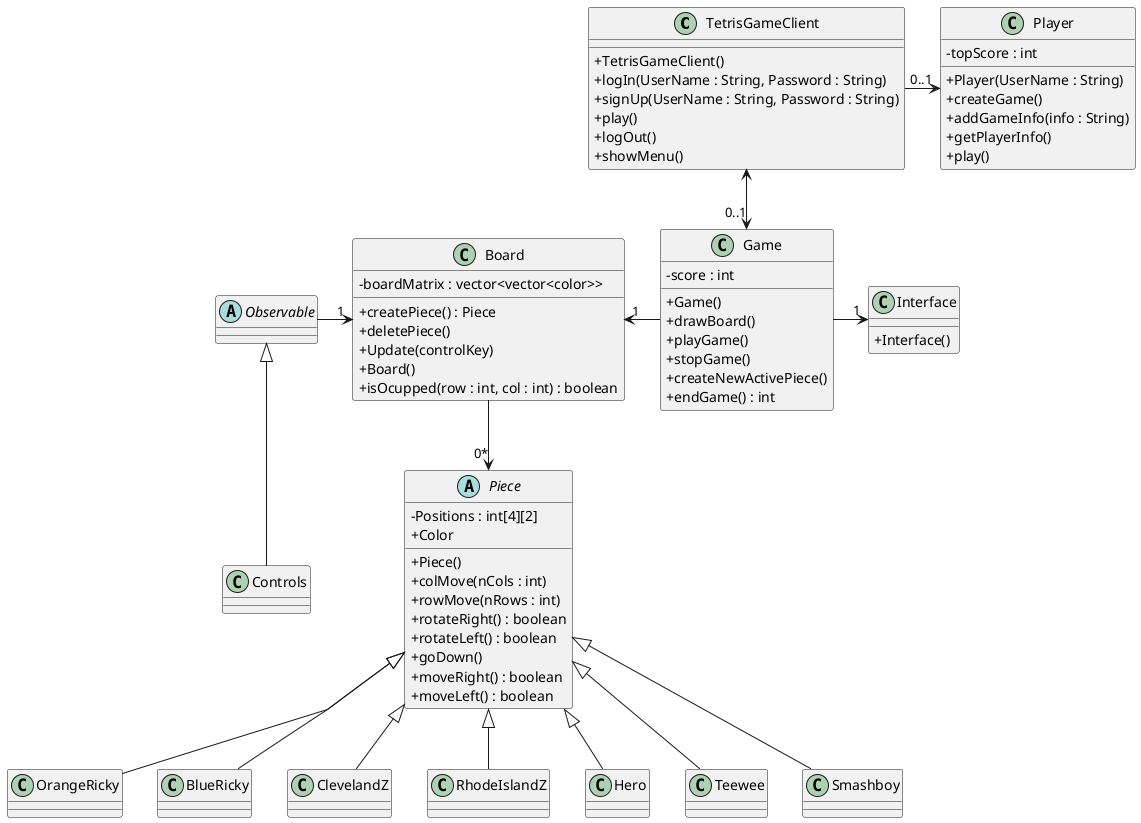   @startuml

skinparam classAttributeIconSize 0
skinparam linetype polyline

class TetrisGameClient {
    + TetrisGameClient()
    + logIn(UserName : String, Password : String)
    + signUp(UserName : String, Password : String)
    + play()
    + logOut()
    + showMenu()  
}

class Player{
    - topScore : int
    + Player(UserName : String)
    + createGame()
    + addGameInfo(info : String)
    + getPlayerInfo()
    + play()
}

class Game {
    - score : int
    + Game()
    + drawBoard()
    + playGame()
    + stopGame()
    + createNewActivePiece()
    + endGame() : int

}

abstract class Observable
class Controls extends Observable

class Board {
    + createPiece() : Piece
    + deletePiece()
    + Update(controlKey)
    + Board()
    - boardMatrix : vector<vector<color>>
    + isOcupped(row : int, col : int) : boolean


}
abstract class Piece {
    + Piece()
    - Positions : int[4][2]
    + colMove(nCols : int)
    + rowMove(nRows : int)
    + Color
    + rotateRight() : boolean
    + rotateLeft() : boolean
    + goDown()
    + moveRight() : boolean
    + moveLeft() : boolean
}

class Interface {
    + Interface()
}

class OrangeRicky extends Piece
class BlueRicky extends Piece
class ClevelandZ extends Piece
class RhodeIslandZ extends Piece
class Hero extends Piece
class Teewee extends Piece
class Smashboy extends Piece

Observable -right-> "1" Board
TetrisGameClient -right-> "0..1" Player
TetrisGameClient <-down-> "0..1" Game
Game -left-> "1" Board
Board -down-> "0*"Piece
Game -right-> "1" Interface

@enduml
